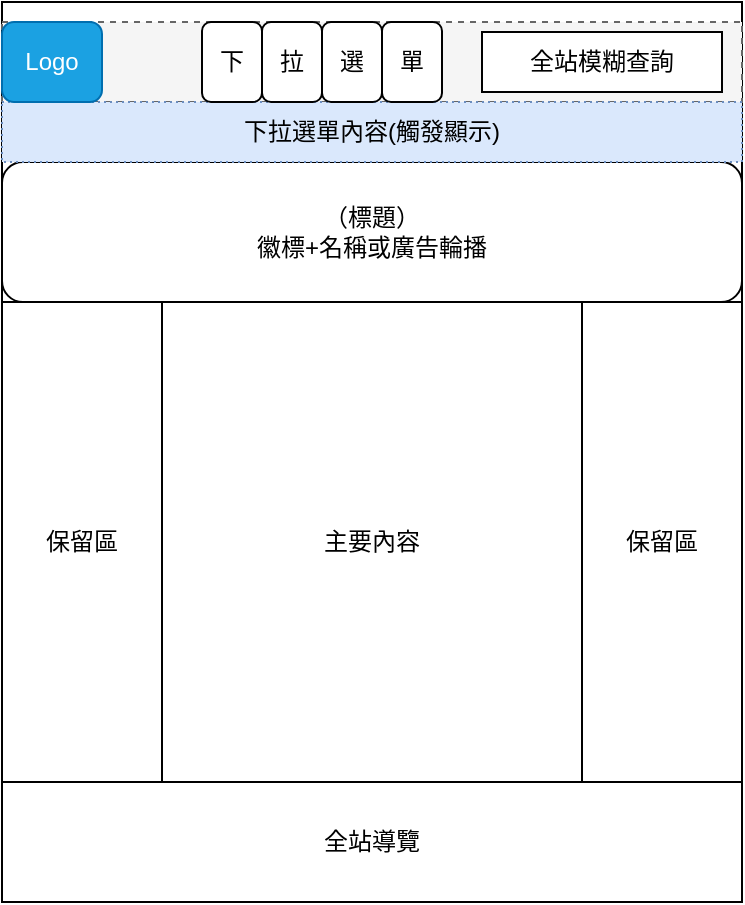 <mxfile version="13.8.6" type="device"><diagram id="CMiSivDPF_gpOOFvYMfX" name="Page-1"><mxGraphModel dx="413" dy="522" grid="1" gridSize="10" guides="1" tooltips="1" connect="1" arrows="1" fold="1" page="1" pageScale="1" pageWidth="827" pageHeight="1169" math="0" shadow="0"><root><mxCell id="0"/><mxCell id="1" parent="0"/><mxCell id="NfxKQN4eXbV68KEkXjBA-1" value="" style="rounded=0;whiteSpace=wrap;html=1;" vertex="1" parent="1"><mxGeometry y="40" width="370" height="450" as="geometry"/></mxCell><mxCell id="NfxKQN4eXbV68KEkXjBA-2" value="&lt;font style=&quot;vertical-align: inherit&quot;&gt;&lt;font style=&quot;vertical-align: inherit&quot;&gt;（標題）&lt;/font&gt;&lt;/font&gt;&lt;br&gt;&lt;font style=&quot;vertical-align: inherit&quot;&gt;&lt;font style=&quot;vertical-align: inherit&quot;&gt;徽標+名稱或廣告輪播&lt;/font&gt;&lt;/font&gt;" style="rounded=1;whiteSpace=wrap;html=1;" vertex="1" parent="1"><mxGeometry y="120" width="370" height="70" as="geometry"/></mxCell><mxCell id="NfxKQN4eXbV68KEkXjBA-5" value="" style="rounded=0;whiteSpace=wrap;html=1;dashed=1;fillColor=#f5f5f5;strokeColor=#666666;fontColor=#333333;" vertex="1" parent="1"><mxGeometry y="50" width="370" height="40" as="geometry"/></mxCell><mxCell id="NfxKQN4eXbV68KEkXjBA-6" value="下拉選單內容(觸發顯示)" style="rounded=0;whiteSpace=wrap;html=1;dashed=1;dashPattern=1 2;fillColor=#dae8fc;strokeColor=#6c8ebf;" vertex="1" parent="1"><mxGeometry y="90" width="370" height="30" as="geometry"/></mxCell><mxCell id="NfxKQN4eXbV68KEkXjBA-7" value="Logo" style="rounded=1;whiteSpace=wrap;html=1;fillColor=#1ba1e2;strokeColor=#006EAF;fontColor=#ffffff;" vertex="1" parent="1"><mxGeometry y="50" width="50" height="40" as="geometry"/></mxCell><mxCell id="NfxKQN4eXbV68KEkXjBA-8" value="下" style="rounded=1;whiteSpace=wrap;html=1;" vertex="1" parent="1"><mxGeometry x="100" y="50" width="30" height="40" as="geometry"/></mxCell><mxCell id="NfxKQN4eXbV68KEkXjBA-9" value="拉" style="rounded=1;whiteSpace=wrap;html=1;" vertex="1" parent="1"><mxGeometry x="130" y="50" width="30" height="40" as="geometry"/></mxCell><mxCell id="NfxKQN4eXbV68KEkXjBA-10" value="選" style="rounded=1;whiteSpace=wrap;html=1;" vertex="1" parent="1"><mxGeometry x="160" y="50" width="30" height="40" as="geometry"/></mxCell><mxCell id="NfxKQN4eXbV68KEkXjBA-11" value="單" style="rounded=1;whiteSpace=wrap;html=1;" vertex="1" parent="1"><mxGeometry x="190" y="50" width="30" height="40" as="geometry"/></mxCell><mxCell id="NfxKQN4eXbV68KEkXjBA-12" value="全站模糊查詢" style="rounded=0;whiteSpace=wrap;html=1;" vertex="1" parent="1"><mxGeometry x="240" y="55" width="120" height="30" as="geometry"/></mxCell><mxCell id="NfxKQN4eXbV68KEkXjBA-13" value="保留區" style="rounded=0;whiteSpace=wrap;html=1;" vertex="1" parent="1"><mxGeometry y="190" width="80" height="240" as="geometry"/></mxCell><mxCell id="NfxKQN4eXbV68KEkXjBA-14" value="主要內容" style="rounded=0;whiteSpace=wrap;html=1;" vertex="1" parent="1"><mxGeometry x="80" y="190" width="210" height="240" as="geometry"/></mxCell><mxCell id="NfxKQN4eXbV68KEkXjBA-15" value="&lt;span&gt;保留區&lt;/span&gt;" style="rounded=0;whiteSpace=wrap;html=1;" vertex="1" parent="1"><mxGeometry x="290" y="190" width="80" height="240" as="geometry"/></mxCell><mxCell id="NfxKQN4eXbV68KEkXjBA-16" value="全站導覽" style="rounded=0;whiteSpace=wrap;html=1;" vertex="1" parent="1"><mxGeometry y="430" width="370" height="60" as="geometry"/></mxCell></root></mxGraphModel></diagram></mxfile>